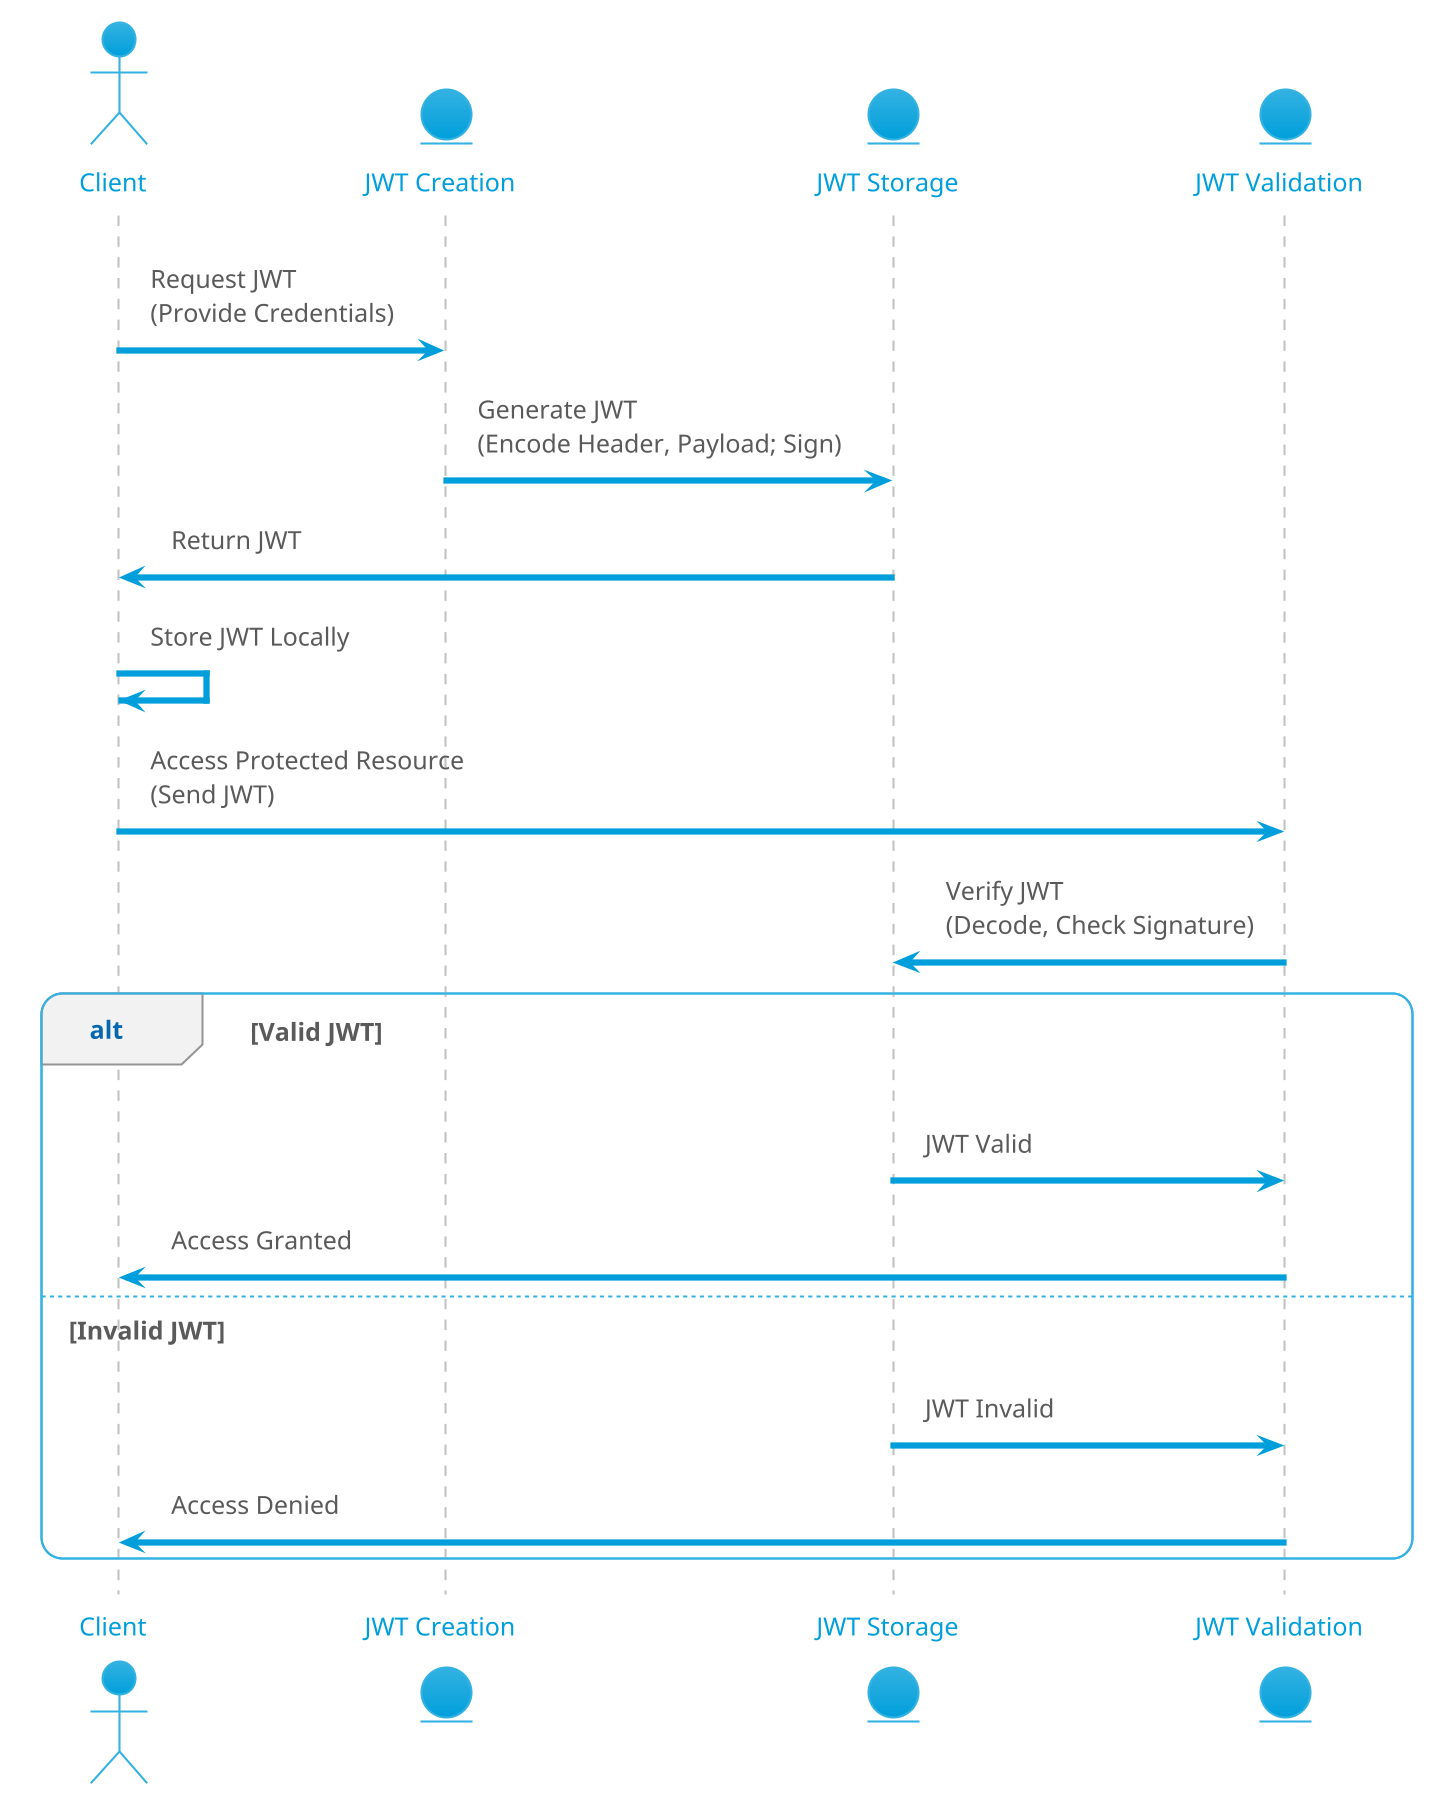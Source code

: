 @startuml
!theme bluegray
hide circle

scale 2

skinparam backgroundColor white

actor Client as User
entity "JWT Creation" as Creation
entity "JWT Storage" as Storage
entity "JWT Validation" as Validation
User -> Creation : Request JWT\n(Provide Credentials)
Creation -> Storage : Generate JWT\n(Encode Header, Payload; Sign)
Storage -> User : Return JWT
User -> User : Store JWT Locally
User -> Validation : Access Protected Resource\n(Send JWT)
Validation -> Storage : Verify JWT\n(Decode, Check Signature)
alt Valid JWT
    Storage -> Validation : JWT Valid
    Validation -> User : Access Granted
else Invalid JWT
    Storage -> Validation : JWT Invalid
    Validation -> User : Access Denied
end
@enduml
